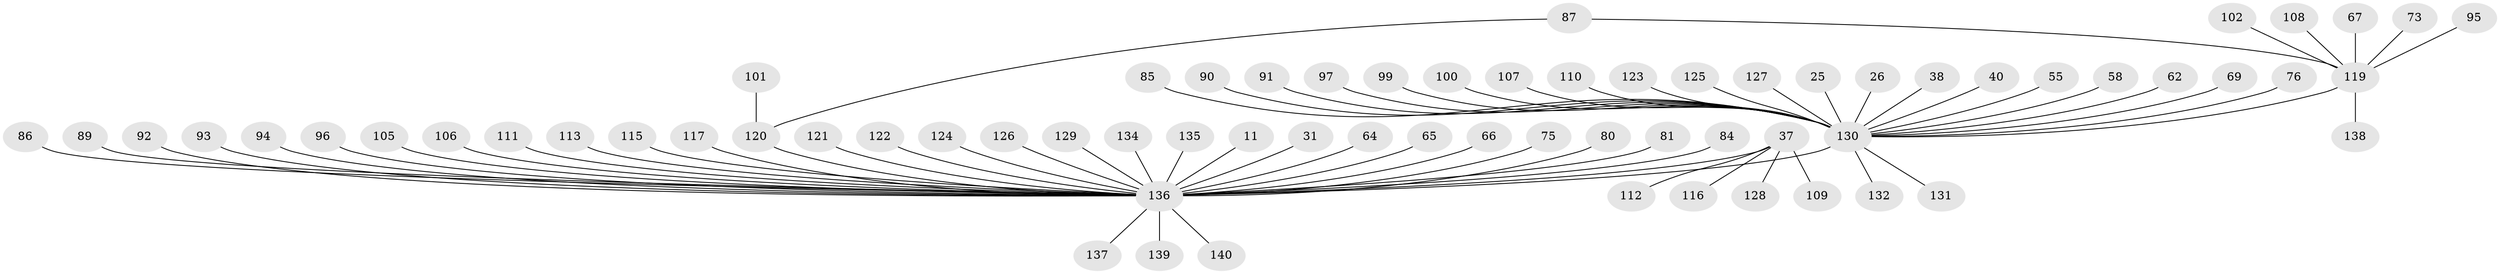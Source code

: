 // original degree distribution, {34: 0.007142857142857143, 3: 0.10714285714285714, 1: 0.6428571428571429, 8: 0.007142857142857143, 15: 0.007142857142857143, 19: 0.007142857142857143, 9: 0.007142857142857143, 2: 0.15, 4: 0.05, 5: 0.007142857142857143, 7: 0.007142857142857143}
// Generated by graph-tools (version 1.1) at 2025/48/03/09/25 04:48:13]
// undirected, 70 vertices, 70 edges
graph export_dot {
graph [start="1"]
  node [color=gray90,style=filled];
  11;
  25;
  26;
  31;
  37 [super="+34"];
  38;
  40;
  55;
  58 [super="+18"];
  62 [super="+56"];
  64;
  65;
  66;
  67;
  69;
  73 [super="+46"];
  75 [super="+33+68"];
  76;
  80;
  81;
  84;
  85;
  86;
  87 [super="+48"];
  89;
  90;
  91;
  92;
  93 [super="+88"];
  94;
  95;
  96;
  97;
  99;
  100 [super="+14+23+70"];
  101;
  102;
  105;
  106 [super="+42+103"];
  107;
  108;
  109 [super="+98"];
  110;
  111 [super="+32"];
  112;
  113;
  115 [super="+54"];
  116 [super="+78"];
  117;
  119 [super="+83+82+43+49"];
  120 [super="+59+118+41"];
  121;
  122;
  123 [super="+77"];
  124;
  125;
  126;
  127 [super="+72"];
  128;
  129;
  130 [super="+104+1+3+15+20"];
  131;
  132;
  134;
  135 [super="+9"];
  136 [super="+27+7+16+17+29+45+114+19+28+50+51+57+61+74+63"];
  137 [super="+79"];
  138;
  139;
  140 [super="+133"];
  11 -- 136 [weight=2];
  25 -- 130;
  26 -- 130;
  31 -- 136;
  37 -- 112;
  37 -- 128;
  37 -- 136 [weight=4];
  37 -- 116;
  37 -- 109;
  38 -- 130;
  40 -- 130;
  55 -- 130;
  58 -- 130;
  62 -- 130;
  64 -- 136;
  65 -- 136;
  66 -- 136;
  67 -- 119;
  69 -- 130;
  73 -- 119;
  75 -- 136;
  76 -- 130;
  80 -- 136;
  81 -- 136;
  84 -- 136;
  85 -- 130;
  86 -- 136;
  87 -- 119;
  87 -- 120;
  89 -- 136;
  90 -- 130;
  91 -- 130;
  92 -- 136;
  93 -- 136;
  94 -- 136;
  95 -- 119;
  96 -- 136;
  97 -- 130;
  99 -- 130;
  100 -- 130;
  101 -- 120;
  102 -- 119;
  105 -- 136;
  106 -- 136;
  107 -- 130;
  108 -- 119;
  110 -- 130;
  111 -- 136;
  113 -- 136;
  115 -- 136;
  117 -- 136;
  119 -- 138;
  119 -- 130 [weight=3];
  120 -- 136 [weight=2];
  121 -- 136;
  122 -- 136;
  123 -- 130;
  124 -- 136;
  125 -- 130;
  126 -- 136;
  127 -- 130;
  129 -- 136;
  130 -- 131;
  130 -- 132;
  130 -- 136 [weight=5];
  134 -- 136;
  135 -- 136;
  136 -- 137;
  136 -- 139;
  136 -- 140;
}
